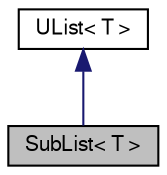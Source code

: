 digraph "SubList&lt; T &gt;"
{
  bgcolor="transparent";
  edge [fontname="FreeSans",fontsize="10",labelfontname="FreeSans",labelfontsize="10"];
  node [fontname="FreeSans",fontsize="10",shape=record];
  Node7 [label="SubList\< T \>",height=0.2,width=0.4,color="black", fillcolor="grey75", style="filled", fontcolor="black"];
  Node8 -> Node7 [dir="back",color="midnightblue",fontsize="10",style="solid",fontname="FreeSans"];
  Node8 [label="UList\< T \>",height=0.2,width=0.4,color="black",URL="$a25698.html",tooltip="A 1D vector of objects of type <T>, where the size of the vector is known and can be used for subscri..."];
}
